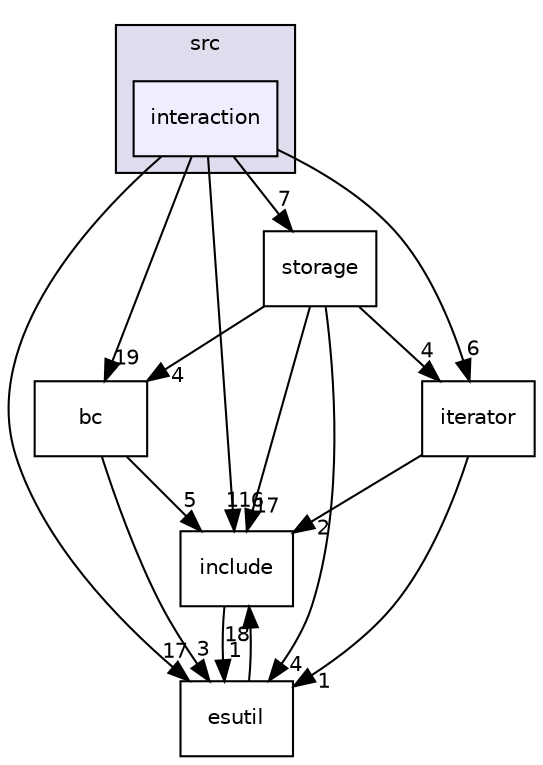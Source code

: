 digraph G {
  compound=true
  node [ fontsize="10", fontname="Helvetica"];
  edge [ labelfontsize="10", labelfontname="Helvetica"];
  subgraph clusterdir_840424569f8391225c4dad9612f75a9e {
    graph [ bgcolor="#ddddee", pencolor="black", label="src" fontname="Helvetica", fontsize="10", URL="dir_840424569f8391225c4dad9612f75a9e.html"]
  dir_725c2a7b72c128cc0e599137c784e518 [shape=box, label="interaction", style="filled", fillcolor="#eeeeff", pencolor="black", URL="dir_725c2a7b72c128cc0e599137c784e518.html"];
  }
  dir_2a2e0dc813ea93660324bc7ee2ed68a5 [shape=box label="bc" URL="dir_2a2e0dc813ea93660324bc7ee2ed68a5.html"];
  dir_07322392141941e5ed4d0e488e425da5 [shape=box label="include" URL="dir_07322392141941e5ed4d0e488e425da5.html"];
  dir_3d95eb22befbb2806b1670226558eac0 [shape=box label="storage" URL="dir_3d95eb22befbb2806b1670226558eac0.html"];
  dir_65a7cc55549575d8215876edefddfa16 [shape=box label="iterator" URL="dir_65a7cc55549575d8215876edefddfa16.html"];
  dir_30ad0123404772abcdaf509545407766 [shape=box label="esutil" URL="dir_30ad0123404772abcdaf509545407766.html"];
  dir_2a2e0dc813ea93660324bc7ee2ed68a5->dir_07322392141941e5ed4d0e488e425da5 [headlabel="5", labeldistance=1.5 headhref="dir_000007_000013.html"];
  dir_2a2e0dc813ea93660324bc7ee2ed68a5->dir_30ad0123404772abcdaf509545407766 [headlabel="3", labeldistance=1.5 headhref="dir_000007_000008.html"];
  dir_07322392141941e5ed4d0e488e425da5->dir_30ad0123404772abcdaf509545407766 [headlabel="1", labeldistance=1.5 headhref="dir_000013_000008.html"];
  dir_3d95eb22befbb2806b1670226558eac0->dir_2a2e0dc813ea93660324bc7ee2ed68a5 [headlabel="4", labeldistance=1.5 headhref="dir_000012_000007.html"];
  dir_3d95eb22befbb2806b1670226558eac0->dir_07322392141941e5ed4d0e488e425da5 [headlabel="17", labeldistance=1.5 headhref="dir_000012_000013.html"];
  dir_3d95eb22befbb2806b1670226558eac0->dir_65a7cc55549575d8215876edefddfa16 [headlabel="4", labeldistance=1.5 headhref="dir_000012_000014.html"];
  dir_3d95eb22befbb2806b1670226558eac0->dir_30ad0123404772abcdaf509545407766 [headlabel="4", labeldistance=1.5 headhref="dir_000012_000008.html"];
  dir_65a7cc55549575d8215876edefddfa16->dir_07322392141941e5ed4d0e488e425da5 [headlabel="2", labeldistance=1.5 headhref="dir_000014_000013.html"];
  dir_65a7cc55549575d8215876edefddfa16->dir_30ad0123404772abcdaf509545407766 [headlabel="1", labeldistance=1.5 headhref="dir_000014_000008.html"];
  dir_725c2a7b72c128cc0e599137c784e518->dir_2a2e0dc813ea93660324bc7ee2ed68a5 [headlabel="19", labeldistance=1.5 headhref="dir_000010_000007.html"];
  dir_725c2a7b72c128cc0e599137c784e518->dir_07322392141941e5ed4d0e488e425da5 [headlabel="116", labeldistance=1.5 headhref="dir_000010_000013.html"];
  dir_725c2a7b72c128cc0e599137c784e518->dir_3d95eb22befbb2806b1670226558eac0 [headlabel="7", labeldistance=1.5 headhref="dir_000010_000012.html"];
  dir_725c2a7b72c128cc0e599137c784e518->dir_65a7cc55549575d8215876edefddfa16 [headlabel="6", labeldistance=1.5 headhref="dir_000010_000014.html"];
  dir_725c2a7b72c128cc0e599137c784e518->dir_30ad0123404772abcdaf509545407766 [headlabel="17", labeldistance=1.5 headhref="dir_000010_000008.html"];
  dir_30ad0123404772abcdaf509545407766->dir_07322392141941e5ed4d0e488e425da5 [headlabel="18", labeldistance=1.5 headhref="dir_000008_000013.html"];
}
